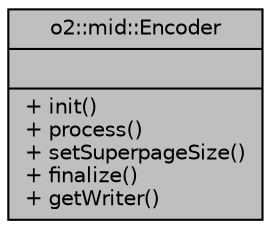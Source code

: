 digraph "o2::mid::Encoder"
{
 // INTERACTIVE_SVG=YES
  bgcolor="transparent";
  edge [fontname="Helvetica",fontsize="10",labelfontname="Helvetica",labelfontsize="10"];
  node [fontname="Helvetica",fontsize="10",shape=record];
  Node1 [label="{o2::mid::Encoder\n||+ init()\l+ process()\l+ setSuperpageSize()\l+ finalize()\l+ getWriter()\l}",height=0.2,width=0.4,color="black", fillcolor="grey75", style="filled", fontcolor="black"];
}
